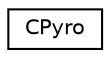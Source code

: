 digraph G
{
  edge [fontname="Helvetica",fontsize="10",labelfontname="Helvetica",labelfontsize="10"];
  node [fontname="Helvetica",fontsize="10",shape=record];
  rankdir="LR";
  Node1 [label="CPyro",height=0.2,width=0.4,color="black", fillcolor="white", style="filled",URL="$class_c_pyro.html"];
}
